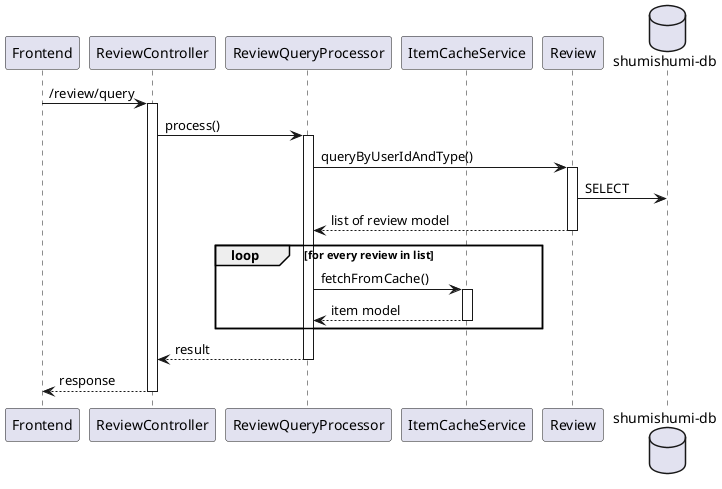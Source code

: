 @startuml detail
participant "Frontend" as fe
participant "ReviewController" as rc

participant "ReviewQueryProcessor" as proc

participant "ItemCacheService" as icache
participant "Review" as rm

database "shumishumi-db" as db

fe -> rc++ : /review/query
rc -> proc++ : process()
proc -> rm++ : queryByUserIdAndType()
rm -> db : SELECT
return list of review model

loop for every review in list
    proc -> icache++ : fetchFromCache()
    return item model
end

return result
return response

@enduml
